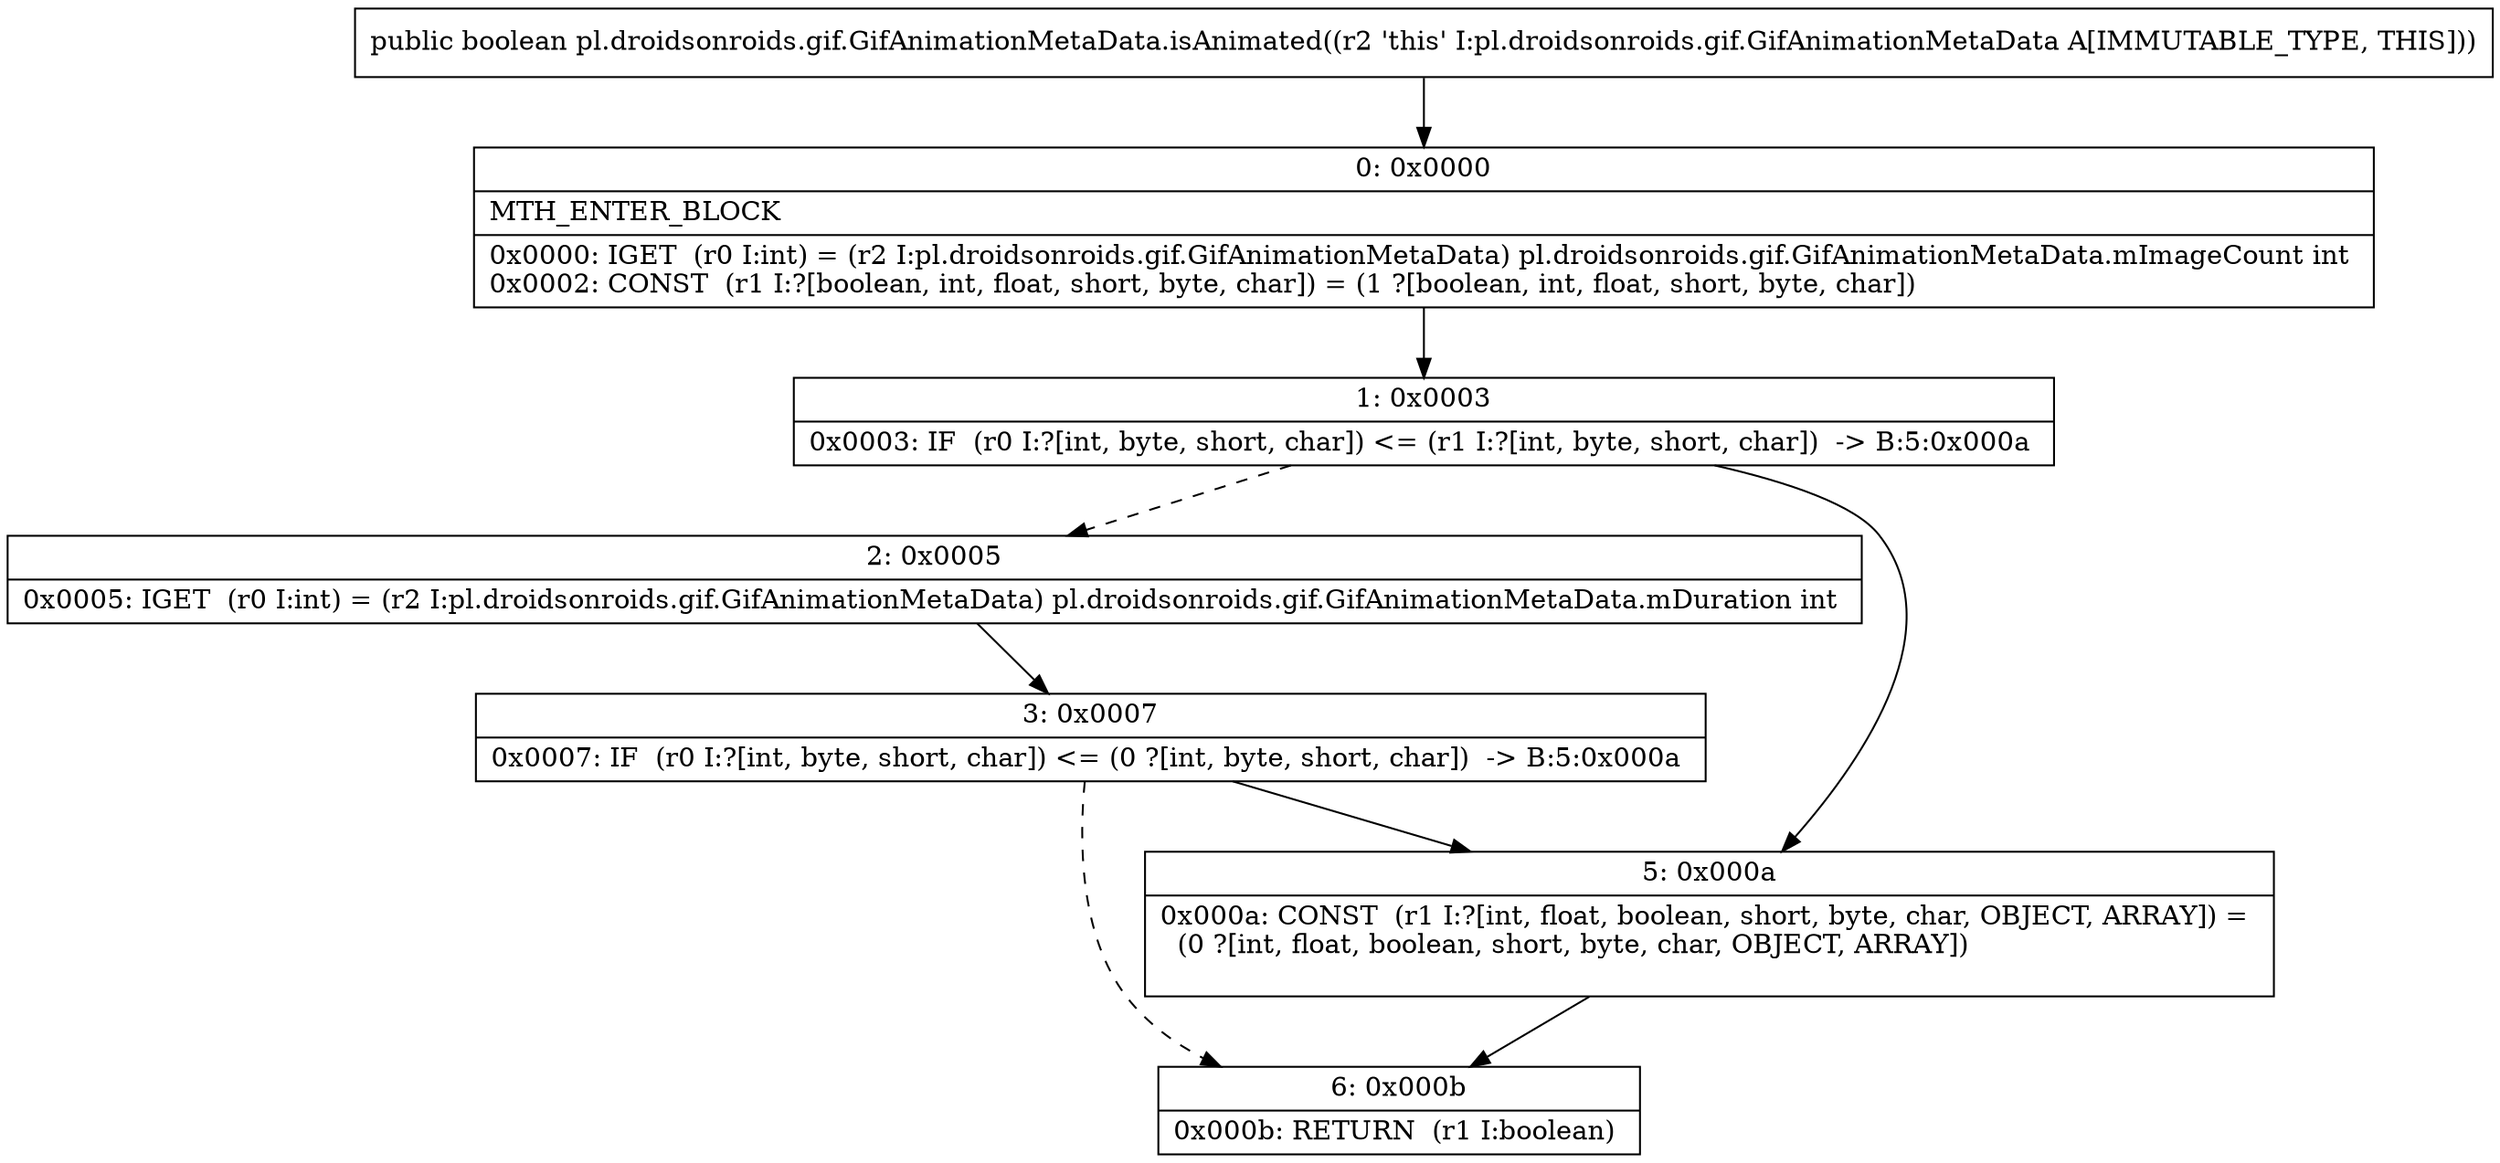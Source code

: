 digraph "CFG forpl.droidsonroids.gif.GifAnimationMetaData.isAnimated()Z" {
Node_0 [shape=record,label="{0\:\ 0x0000|MTH_ENTER_BLOCK\l|0x0000: IGET  (r0 I:int) = (r2 I:pl.droidsonroids.gif.GifAnimationMetaData) pl.droidsonroids.gif.GifAnimationMetaData.mImageCount int \l0x0002: CONST  (r1 I:?[boolean, int, float, short, byte, char]) = (1 ?[boolean, int, float, short, byte, char]) \l}"];
Node_1 [shape=record,label="{1\:\ 0x0003|0x0003: IF  (r0 I:?[int, byte, short, char]) \<= (r1 I:?[int, byte, short, char])  \-\> B:5:0x000a \l}"];
Node_2 [shape=record,label="{2\:\ 0x0005|0x0005: IGET  (r0 I:int) = (r2 I:pl.droidsonroids.gif.GifAnimationMetaData) pl.droidsonroids.gif.GifAnimationMetaData.mDuration int \l}"];
Node_3 [shape=record,label="{3\:\ 0x0007|0x0007: IF  (r0 I:?[int, byte, short, char]) \<= (0 ?[int, byte, short, char])  \-\> B:5:0x000a \l}"];
Node_5 [shape=record,label="{5\:\ 0x000a|0x000a: CONST  (r1 I:?[int, float, boolean, short, byte, char, OBJECT, ARRAY]) = \l  (0 ?[int, float, boolean, short, byte, char, OBJECT, ARRAY])\l \l}"];
Node_6 [shape=record,label="{6\:\ 0x000b|0x000b: RETURN  (r1 I:boolean) \l}"];
MethodNode[shape=record,label="{public boolean pl.droidsonroids.gif.GifAnimationMetaData.isAnimated((r2 'this' I:pl.droidsonroids.gif.GifAnimationMetaData A[IMMUTABLE_TYPE, THIS])) }"];
MethodNode -> Node_0;
Node_0 -> Node_1;
Node_1 -> Node_2[style=dashed];
Node_1 -> Node_5;
Node_2 -> Node_3;
Node_3 -> Node_5;
Node_3 -> Node_6[style=dashed];
Node_5 -> Node_6;
}

